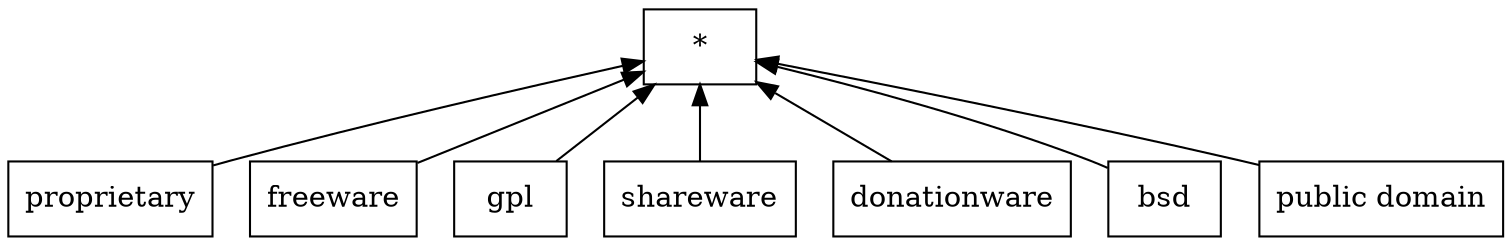 digraph G { 
 rankdir=BT;
 subgraph ba { 
1 [shape=record,label="{proprietary}"];
2 [shape=record,label="{freeware}"];
3 [shape=record,label="{gpl}"];
4 [shape=record,label="{*}"];
5 [shape=record,label="{shareware}"];
6 [shape=record,label="{donationware}"];
7 [shape=record,label="{bsd}"];
8 [shape=record,label="{public domain}"];
1 -> 4
2 -> 4
3 -> 4
5 -> 4
6 -> 4
7 -> 4
8 -> 4
}}